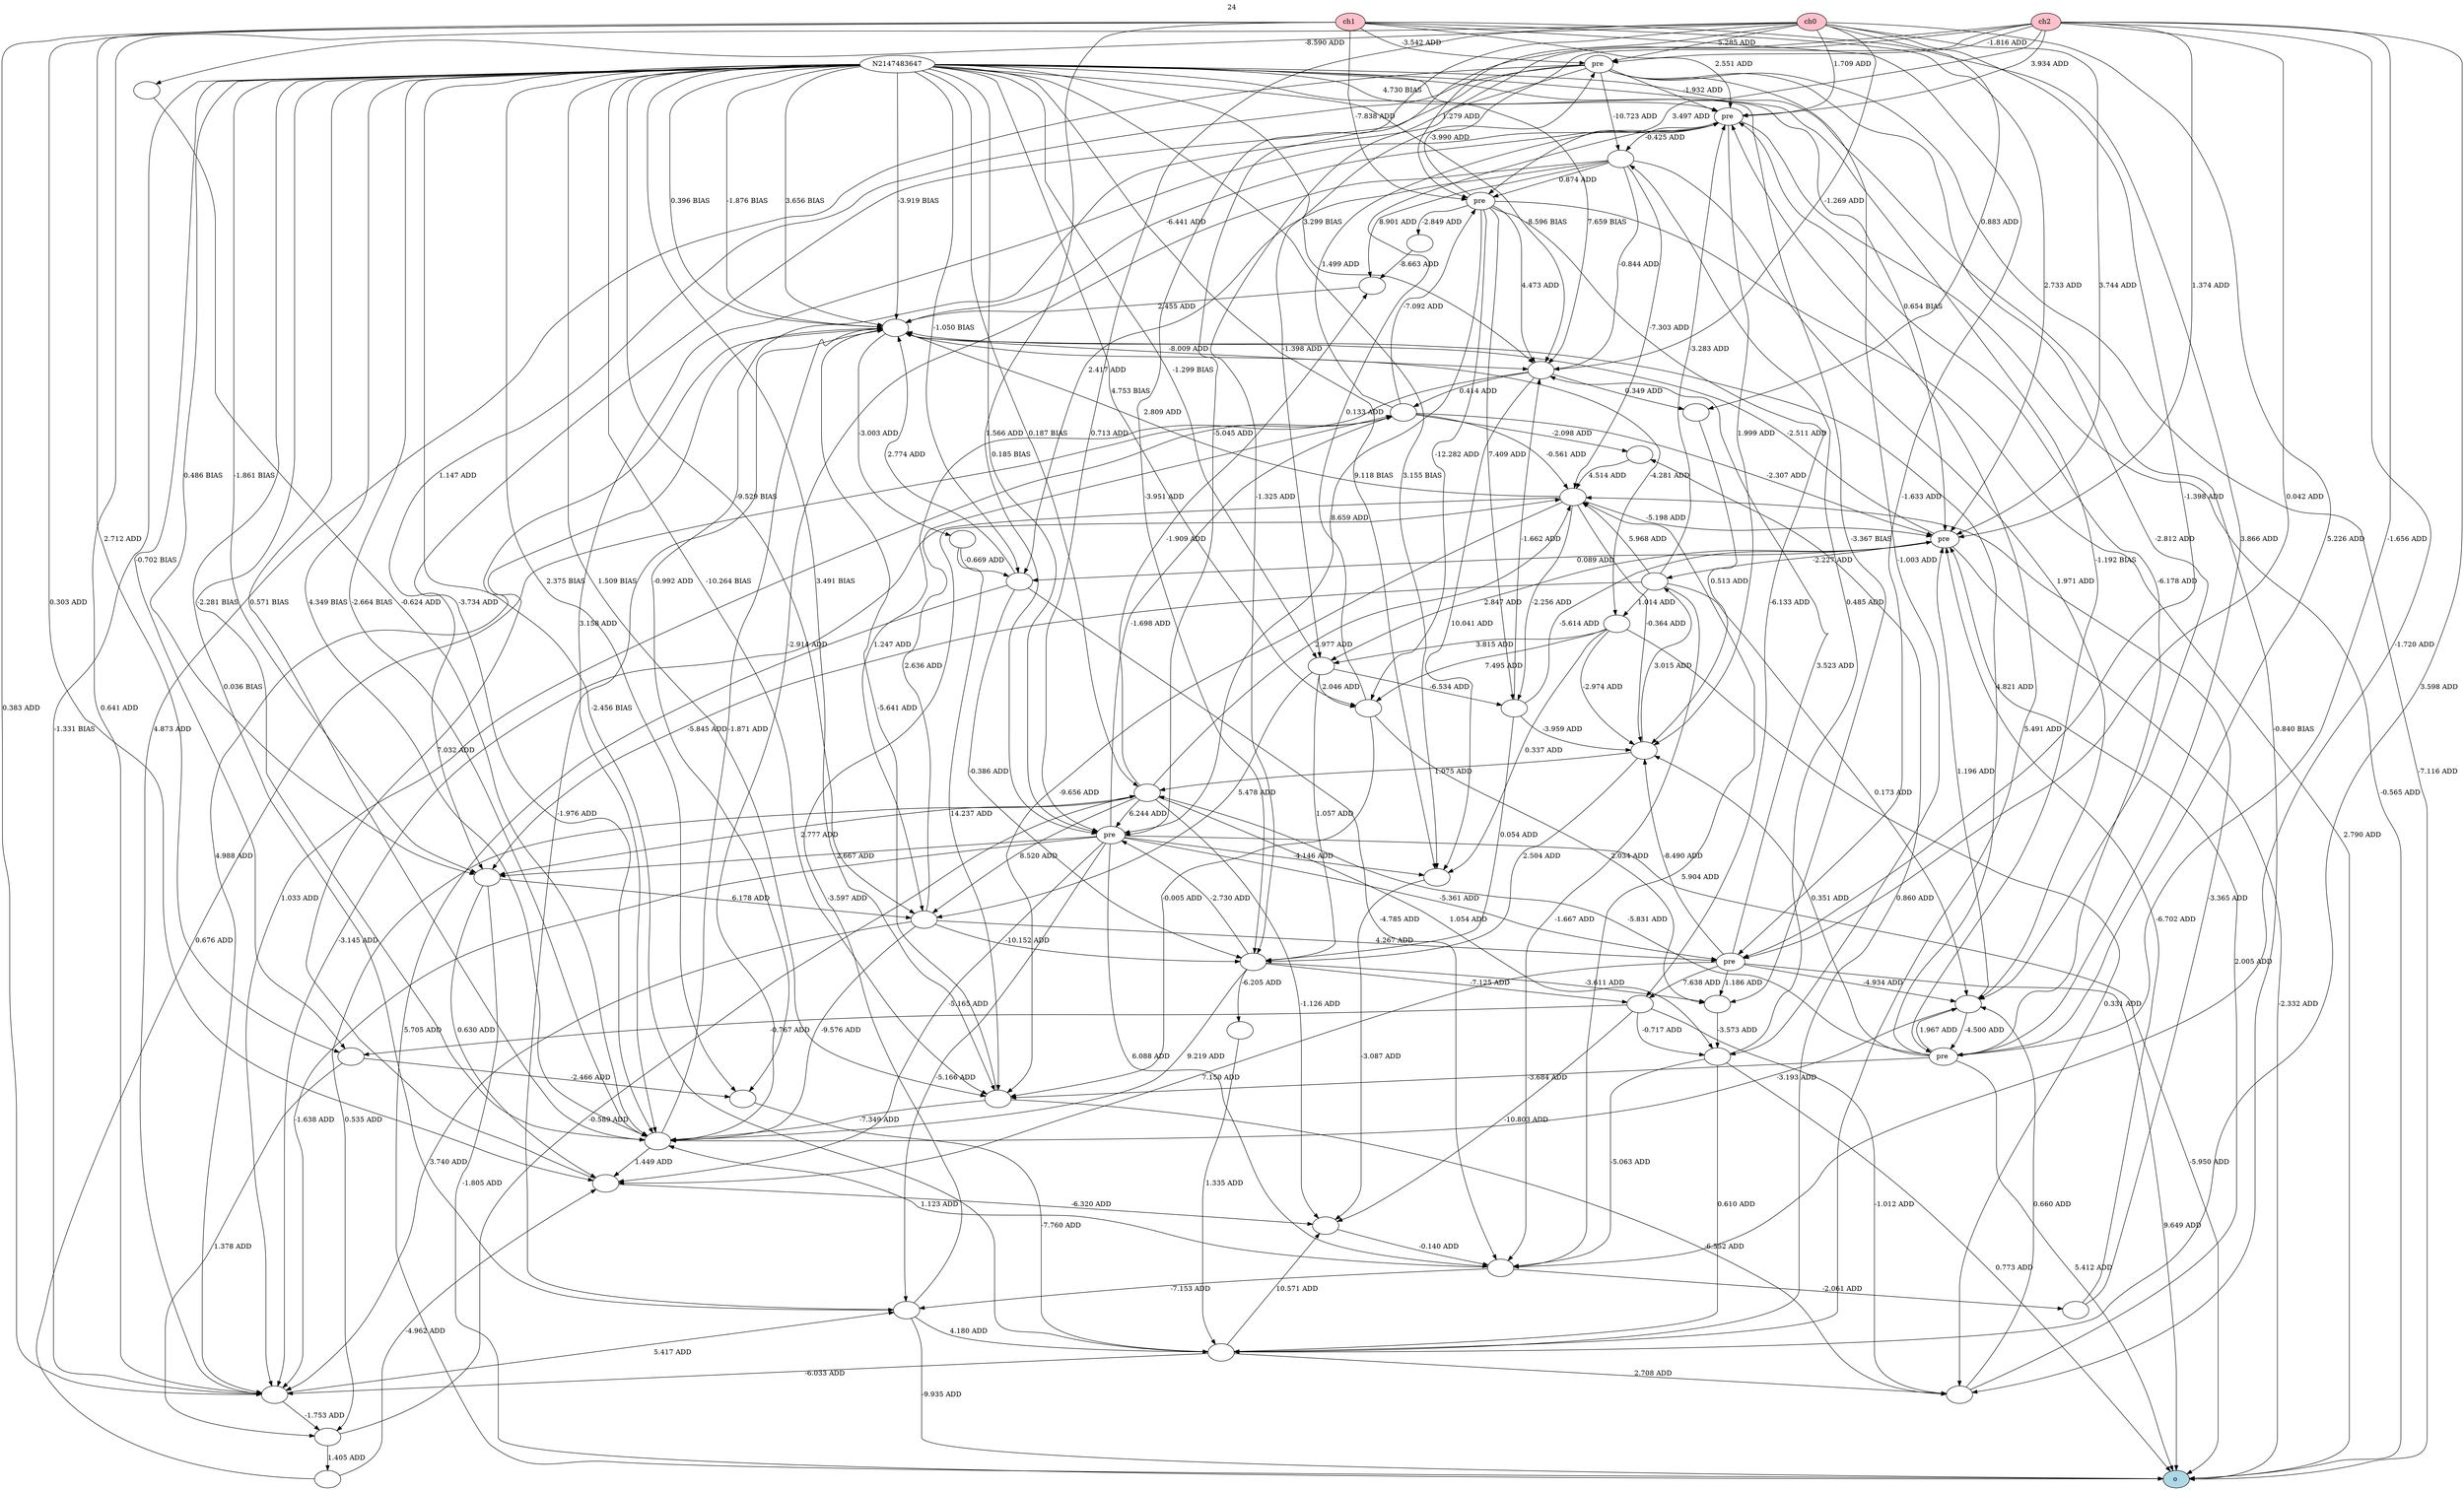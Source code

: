 digraph g {
graph [overlap="false"];
N251372 -> N251365 [label="5.285 ADD"];
N251372 -> N251366 [label="1.709 ADD"];
N251372 -> N251369 [label="-1.398 ADD"];
N251372 -> N251371 [label="5.226 ADD"];
N251372 -> N251368 [label="0.713 ADD"];
N251372 -> N251370 [label="3.744 ADD"];
N251372 -> N251367 [label="1.279 ADD"];
N251373 -> N251365 [label="-1.816 ADD"];
N251373 -> N251366 [label="3.934 ADD"];
N251373 -> N251369 [label="0.042 ADD"];
N251373 -> N251371 [label="-1.656 ADD"];
N251373 -> N251368 [label="-5.045 ADD"];
N251373 -> N251370 [label="1.374 ADD"];
N251373 -> N251367 [label="3.497 ADD"];
N251374 -> N251365 [label="-3.542 ADD"];
N251374 -> N251366 [label="2.551 ADD"];
N251374 -> N251369 [label="-1.633 ADD"];
N251374 -> N251371 [label="3.866 ADD"];
N251374 -> N251368 [label="1.566 ADD"];
N251374 -> N251370 [label="2.733 ADD"];
N251374 -> N251367 [label="-7.838 ADD"];
N251365 -> N251375 [label="-7.116 ADD"];
N251366 -> N251375 [label="-0.565 ADD"];
N251369 -> N251375 [label="9.649 ADD"];
N251371 -> N251375 [label="5.412 ADD"];
N251368 -> N251375 [label="-5.950 ADD"];
N251370 -> N251375 [label="-2.332 ADD"];
N251367 -> N251375 [label="2.790 ADD"];
N251368 -> N252373 [label="-5.166 ADD"];
N252373 -> N251375 [label="-9.935 ADD"];
N251368 -> N251369 [label="-5.361 ADD"];
N251365 -> N252908 [label="1.147 ADD"];
N252908 -> N251375 [label="-1.805 ADD"];
N251371 -> N251366 [label="-6.178 ADD"];
N251368 -> N252908 [label="2.667 ADD"];
N251371 -> N254909 [label="1.967 ADD"];
N254909 -> N251371 [label="-4.500 ADD"];
N252373 -> N254910 [label="-3.597 ADD"];
N254910 -> N251370 [label="-5.198 ADD"];
N251368 -> N254912 [label="-1.698 ADD"];
N254912 -> N251367 [label="-7.092 ADD"];
N2147483647 -> N251371 [label="-1.192 BIAS"];
N251371 -> N255353 [label="-5.831 ADD"];
N255353 -> N251368 [label="6.244 ADD"];
N2147483647 -> N252373 [label="0.036 BIAS"];
N254912 -> N251366 [label="1.499 ADD"];
N251366 -> N259225 [label="-0.425 ADD"];
N259225 -> N254910 [label="-7.303 ADD"];
N251367 -> N260453 [label="4.473 ADD"];
N260453 -> N254912 [label="0.414 ADD"];
N2147483647 -> N251366 [label="4.730 BIAS"];
N251369 -> N260453 [label="3.523 ADD"];
N2147483647 -> N251368 [label="0.185 BIAS"];
N254912 -> N251370 [label="-2.307 ADD"];
N251370 -> N261695 [label="-2.227 ADD"];
N261695 -> N254910 [label="5.968 ADD"];
N259225 -> N254909 [label="1.971 ADD"];
N254910 -> N263052 [label="-0.364 ADD"];
N263052 -> N261695 [label="3.015 ADD"];
N2147483647 -> N260453 [label="3.299 BIAS"];
N2147483647 -> N260453 [label="-8.596 BIAS"];
N2147483647 -> N255353 [label="0.187 BIAS"];
N251366 -> N267526 [label="-6.441 ADD"];
N267526 -> N260453 [label="-8.009 ADD"];
N251367 -> N251368 [label="8.659 ADD"];
N251365 -> N259225 [label="-10.723 ADD"];
N259225 -> N251367 [label="0.874 ADD"];
N251365 -> N271723 [label="4.873 ADD"];
N271723 -> N252373 [label="5.417 ADD"];
N254909 -> N271724 [label="-3.193 ADD"];
N271724 -> N267526 [label="-1.871 ADD"];
N251373 -> N272558 [label="-1.325 ADD"];
N272558 -> N251368 [label="-2.730 ADD"];
N251374 -> N271723 [label="0.383 ADD"];
N255353 -> N273865 [label="8.520 ADD"];
N273865 -> N271724 [label="-9.576 ADD"];
N2147483647 -> N271724 [label="-2.664 BIAS"];
N251367 -> N251365 [label="-3.990 ADD"];
N251365 -> N254909 [label="-2.812 ADD"];
N260453 -> N273865 [label="1.247 ADD"];
N263052 -> N255353 [label="1.075 ADD"];
N2147483647 -> N271724 [label="-2.281 BIAS"];
N2147483647 -> N271723 [label="-1.331 BIAS"];
N261695 -> N283455 [label="-1.667 ADD"];
N283455 -> N271724 [label="1.123 ADD"];
N254909 -> N251370 [label="1.196 ADD"];
N2147483647 -> N267526 [label="-1.876 BIAS"];
N251373 -> N283455 [label="-1.720 ADD"];
N251372 -> N271723 [label="0.641 ADD"];
N251368 -> N283455 [label="6.088 ADD"];
N251370 -> N286840 [label="0.089 ADD"];
N286840 -> N283455 [label="-4.785 ADD"];
N286840 -> N272558 [label="-0.386 ADD"];
N286840 -> N267526 [label="2.774 ADD"];
N261695 -> N251366 [label="-3.283 ADD"];
N251366 -> N271724 [label="3.158 ADD"];
N251370 -> N267526 [label="-2.511 ADD"];
N251372 -> N272558 [label="-3.951 ADD"];
N252908 -> N273865 [label="6.178 ADD"];
N251367 -> N292940 [label="7.409 ADD"];
N292940 -> N263052 [label="-3.959 ADD"];
N254912 -> N271723 [label="1.033 ADD"];
N251365 -> N271724 [label="-3.734 ADD"];
N251372 -> N260453 [label="-1.269 ADD"];
N251366 -> N263052 [label="1.999 ADD"];
N259225 -> N271724 [label="-2.914 ADD"];
N2147483647 -> N251370 [label="0.654 BIAS"];
N254910 -> N292940 [label="-2.256 ADD"];
N255353 -> N298887 [label="0.535 ADD"];
N298887 -> N255353 [label="-0.589 ADD"];
N283455 -> N252373 [label="-7.153 ADD"];
N2147483647 -> N273865 [label="-9.529 BIAS"];
N261695 -> N252908 [label="-5.845 ADD"];
N251371 -> N300555 [label="-3.684 ADD"];
N300555 -> N271724 [label="-7.349 ADD"];
N273865 -> N271723 [label="3.740 ADD"];
N286840 -> N251375 [label="5.705 ADD"];
N292940 -> N272558 [label="0.054 ADD"];
N254910 -> N271723 [label="-3.145 ADD"];
N255353 -> N252908 [label="2.777 ADD"];
N292940 -> N251370 [label="-5.614 ADD"];
N251371 -> N267526 [label="4.821 ADD"];
N254910 -> N267526 [label="2.809 ADD"];
N259225 -> N260453 [label="-0.844 ADD"];
N251370 -> N316334 [label="2.847 ADD"];
N316334 -> N273865 [label="5.478 ADD"];
N2147483647 -> N252908 [label="-1.861 BIAS"];
N300555 -> N317113 [label="-6.552 ADD"];
N317113 -> N251370 [label="2.005 ADD"];
N273865 -> N251369 [label="4.267 ADD"];
N254912 -> N254910 [label="-0.561 ADD"];
N267526 -> N271723 [label="4.988 ADD"];
N251369 -> N263052 [label="-8.490 ADD"];
N254910 -> N300555 [label="-9.656 ADD"];
N251373 -> N323785 [label="3.598 ADD"];
N323785 -> N317113 [label="2.708 ADD"];
N2147483647 -> N316334 [label="-1.299 BIAS"];
N263052 -> N272558 [label="2.504 ADD"];
N2147483647 -> N267526 [label="3.656 BIAS"];
N300555 -> N267526 [label="-5.641 ADD"];
N251368 -> N271723 [label="-1.638 ADD"];
N2147483647 -> N323785 [label="-2.456 BIAS"];
N2147483647 -> N300555 [label="-10.264 BIAS"];
N316334 -> N272558 [label="1.057 ADD"];
N260453 -> N344923 [label="0.349 ADD"];
N344923 -> N263052 [label="0.513 ADD"];
N316334 -> N292940 [label="-6.534 ADD"];
N261695 -> N352275 [label="1.014 ADD"];
N352275 -> N263052 [label="-2.974 ADD"];
N323785 -> N251366 [label="5.491 ADD"];
N272558 -> N352276 [label="-7.125 ADD"];
N352276 -> N317113 [label="-1.012 ADD"];
N251365 -> N251366 [label="-1.932 ADD"];
N255353 -> N359544 [label="-1.126 ADD"];
N359544 -> N283455 [label="-0.140 ADD"];
N251371 -> N263052 [label="0.351 ADD"];
N255353 -> N366372 [label="1.054 ADD"];
N366372 -> N259225 [label="0.485 ADD"];
N2147483647 -> N286840 [label="-1.050 BIAS"];
N251369 -> N376563 [label="1.186 ADD"];
N376563 -> N366372 [label="-3.573 ADD"];
N271723 -> N298887 [label="-1.753 ADD"];
N251367 -> N352276 [label="-6.133 ADD"];
N271724 -> N379060 [label="1.449 ADD"];
N379060 -> N359544 [label="-6.320 ADD"];
N255353 -> N254910 [label="2.977 ADD"];
N379060 -> N267526 [label="7.032 ADD"];
N260453 -> N381534 [label="10.041 ADD"];
N381534 -> N359544 [label="-3.087 ADD"];
N2147483647 -> N300555 [label="3.491 BIAS"];
N2147483647 -> N267526 [label="-3.919 BIAS"];
N251373 -> N316334 [label="-1.398 ADD"];
N352275 -> N317113 [label="0.331 ADD"];
N352276 -> N366372 [label="-0.717 ADD"];
N366372 -> N251375 [label="0.773 ADD"];
N251369 -> N379060 [label="7.150 ADD"];
N2147483647 -> N317113 [label="-0.840 BIAS"];
N352275 -> N400493 [label="7.495 ADD"];
N400493 -> N251366 [label="0.133 ADD"];
N251365 -> N366372 [label="-1.003 ADD"];
N251369 -> N352276 [label="7.638 ADD"];
N2147483647 -> N252908 [label="0.486 BIAS"];
N267526 -> N352275 [label="-4.281 ADD"];
N251369 -> N254909 [label="-4.934 ADD"];
N273865 -> N254912 [label="2.636 ADD"];
N352276 -> N412362 [label="-0.767 ADD"];
N412362 -> N298887 [label="1.378 ADD"];
N251368 -> N379060 [label="-5.165 ADD"];
N292940 -> N260453 [label="-1.662 ADD"];
N259225 -> N286840 [label="2.417 ADD"];
N352276 -> N359544 [label="-10.803 ADD"];
N366372 -> N283455 [label="-5.063 ADD"];
N352275 -> N316334 [label="3.815 ADD"];
N366372 -> N323785 [label="0.610 ADD"];
N272558 -> N376563 [label="-3.611 ADD"];
N252373 -> N323785 [label="4.180 ADD"];
N412362 -> N436860 [label="-2.466 ADD"];
N436860 -> N323785 [label="-7.760 ADD"];
N400493 -> N300555 [label="-0.005 ADD"];
N273865 -> N272558 [label="-10.152 ADD"];
N2147483647 -> N260453 [label="7.659 BIAS"];
N251374 -> N379060 [label="0.303 ADD"];
N283455 -> N441525 [label="-2.061 ADD"];
N441525 -> N254910 [label="-3.365 ADD"];
N251372 -> N344923 [label="0.883 ADD"];
N254912 -> N447973 [label="-2.098 ADD"];
N447973 -> N254910 [label="4.514 ADD"];
N2147483647 -> N381534 [label="9.118 BIAS"];
N2147483647 -> N271724 [label="0.571 BIAS"];
N267526 -> N451597 [label="-3.003 ADD"];
N451597 -> N286840 [label="-0.669 ADD"];
N259225 -> N453671 [label="8.901 ADD"];
N453671 -> N267526 [label="2.455 ADD"];
N251368 -> N381534 [label="-4.146 ADD"];
N272558 -> N271724 [label="9.219 ADD"];
N261695 -> N254909 [label="0.173 ADD"];
N2147483647 -> N376563 [label="-3.367 BIAS"];
N251367 -> N400493 [label="-12.282 ADD"];
N2147483647 -> N436860 [label="2.375 BIAS"];
N251374 -> N412362 [label="2.712 ADD"];
N2147483647 -> N412362 [label="-0.702 BIAS"];
N400493 -> N376563 [label="2.034 ADD"];
N298887 -> N471643 [label="1.405 ADD"];
N471643 -> N254912 [label="0.676 ADD"];
N323785 -> N359544 [label="10.571 ADD"];
N441525 -> N251370 [label="-6.702 ADD"];
N2147483647 -> N271724 [label="4.349 BIAS"];
N251365 -> N436860 [label="-0.992 ADD"];
N251372 -> N477505 [label="-8.590 ADD"];
N477505 -> N271724 [label="-0.624 ADD"];
N272558 -> N479321 [label="-6.205 ADD"];
N479321 -> N323785 [label="1.335 ADD"];
N317113 -> N254909 [label="0.660 ADD"];
N316334 -> N400493 [label="2.046 ADD"];
N2147483647 -> N267526 [label="0.396 BIAS"];
N451597 -> N300555 [label="14.237 ADD"];
N2147483647 -> N400493 [label="4.753 BIAS"];
N323785 -> N447973 [label="0.860 ADD"];
N352275 -> N381534 [label="0.337 ADD"];
N255353 -> N453671 [label="-1.909 ADD"];
N251367 -> N489814 [label="-2.849 ADD"];
N489814 -> N453671 [label="-8.663 ADD"];
N2147483647 -> N381534 [label="3.155 BIAS"];
N323785 -> N271723 [label="-6.033 ADD"];
N252373 -> N267526 [label="-1.976 ADD"];
N471643 -> N379060 [label="-4.962 ADD"];
N252908 -> N379060 [label="0.630 ADD"];
N2147483647 -> N300555 [label="1.509 BIAS"];
N283455 -> N254910 [label="5.904 ADD"];
N251365 [label="pre ",fillcolor="white",style="filled"];
N251366 [label="pre ",fillcolor="white",style="filled"];
N251367 [label="pre ",fillcolor="white",style="filled"];
N251368 [label="pre ",fillcolor="white",style="filled"];
N251369 [label="pre ",fillcolor="white",style="filled"];
N251370 [label="pre ",fillcolor="white",style="filled"];
N251371 [label="pre ",fillcolor="white",style="filled"];
N251372 [label="ch0 ",fillcolor="pink",style="filled"];
N251373 [label="ch2 ",fillcolor="pink",style="filled"];
N251374 [label="ch1 ",fillcolor="pink",style="filled"];
N251375 [label="o ",fillcolor="lightblue",style="filled"];
N252373 [label=" ",fillcolor="white",style="filled"];
N252908 [label=" ",fillcolor="white",style="filled"];
N254909 [label=" ",fillcolor="white",style="filled"];
N254910 [label=" ",fillcolor="white",style="filled"];
N254912 [label=" ",fillcolor="white",style="filled"];
N255353 [label=" ",fillcolor="white",style="filled"];
N259225 [label=" ",fillcolor="white",style="filled"];
N260453 [label=" ",fillcolor="white",style="filled"];
N261695 [label=" ",fillcolor="white",style="filled"];
N263052 [label=" ",fillcolor="white",style="filled"];
N267526 [label=" ",fillcolor="white",style="filled"];
N271723 [label=" ",fillcolor="white",style="filled"];
N271724 [label=" ",fillcolor="white",style="filled"];
N272558 [label=" ",fillcolor="white",style="filled"];
N273865 [label=" ",fillcolor="white",style="filled"];
N283455 [label=" ",fillcolor="white",style="filled"];
N286840 [label=" ",fillcolor="white",style="filled"];
N292940 [label=" ",fillcolor="white",style="filled"];
N298887 [label=" ",fillcolor="white",style="filled"];
N300555 [label=" ",fillcolor="white",style="filled"];
N316334 [label=" ",fillcolor="white",style="filled"];
N317113 [label=" ",fillcolor="white",style="filled"];
N323785 [label=" ",fillcolor="white",style="filled"];
N344923 [label=" ",fillcolor="white",style="filled"];
N352275 [label=" ",fillcolor="white",style="filled"];
N352276 [label=" ",fillcolor="white",style="filled"];
N359544 [label=" ",fillcolor="white",style="filled"];
N366372 [label=" ",fillcolor="white",style="filled"];
N376563 [label=" ",fillcolor="white",style="filled"];
N379060 [label=" ",fillcolor="white",style="filled"];
N381534 [label=" ",fillcolor="white",style="filled"];
N400493 [label=" ",fillcolor="white",style="filled"];
N412362 [label=" ",fillcolor="white",style="filled"];
N436860 [label=" ",fillcolor="white",style="filled"];
N441525 [label=" ",fillcolor="white",style="filled"];
N447973 [label=" ",fillcolor="white",style="filled"];
N451597 [label=" ",fillcolor="white",style="filled"];
N453671 [label=" ",fillcolor="white",style="filled"];
N471643 [label=" ",fillcolor="white",style="filled"];
N477505 [label=" ",fillcolor="white",style="filled"];
N479321 [label=" ",fillcolor="white",style="filled"];
N489814 [label=" ",fillcolor="white",style="filled"];
{rank=min; N251372; N251373; N251374; }
{rank=max; N251375; }
labelloc="t"
label="24"
}
